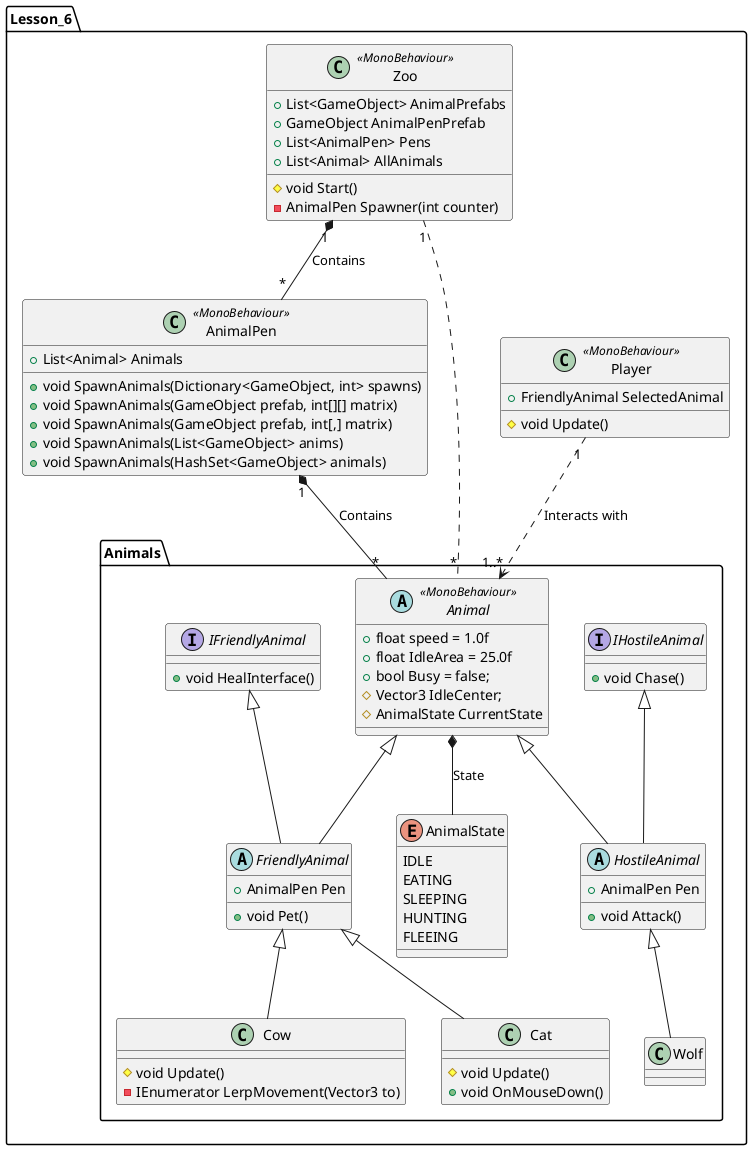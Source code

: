 @startuml

namespace Lesson_6{
    class AnimalPen <<MonoBehaviour>>{
        + List<Animal> Animals
        + void SpawnAnimals(Dictionary<GameObject, int> spawns)
        + void SpawnAnimals(GameObject prefab, int[][] matrix)
        + void SpawnAnimals(GameObject prefab, int[,] matrix)
        + void SpawnAnimals(List<GameObject> anims)
        + void SpawnAnimals(HashSet<GameObject> animals)
    }

    class Player <<MonoBehaviour>>{
        + FriendlyAnimal SelectedAnimal
        # void Update()
    }

    class Zoo <<MonoBehaviour>>{
        + List<GameObject> AnimalPrefabs
        + GameObject AnimalPenPrefab
        + List<AnimalPen> Pens
        + List<Animal> AllAnimals
        # void Start()
        - AnimalPen Spawner(int counter)
    }

    namespace Animals{
        enum AnimalState{
            IDLE
            EATING
            SLEEPING
            HUNTING
            FLEEING
        }
        abstract class Animal <<MonoBehaviour>>{
            + float speed = 1.0f
            + float IdleArea = 25.0f
            + bool Busy = false;
            # Vector3 IdleCenter;
            # AnimalState CurrentState
        }

        abstract class FriendlyAnimal{
            + AnimalPen Pen
            + void Pet()
        }

        abstract class HostileAnimal{
            + AnimalPen Pen
            + void Attack()
        }

        interface IFriendlyAnimal{
            + void HealInterface()
        }

        interface IHostileAnimal{
            + void Chase()
        }

        class Cat{
            # void Update()
            + void OnMouseDown()
        }

        class Cow{
            # void Update()
            - IEnumerator LerpMovement(Vector3 to)
        }

        class Wolf{

        }

        FriendlyAnimal -up-|> Animal
        FriendlyAnimal -up-|> IFriendlyAnimal
        HostileAnimal -up-|> Animal
        HostileAnimal -up-|> IHostileAnimal
        Wolf -up-|> HostileAnimal
        Cat -up-|> FriendlyAnimal
        Cow -up-|> FriendlyAnimal
        Animal *-- AnimalState : State
    }

    Player "1" ..> "1..*" Lesson_6.Animals.Animal : Interacts with
    AnimalPen "1" *-- "*" Lesson_6.Animals.Animal : Contains
    Zoo "1" *-- "*"  AnimalPen : Contains
    Zoo "1" .. "*"  Lesson_6.Animals.Animal


}

@enduml